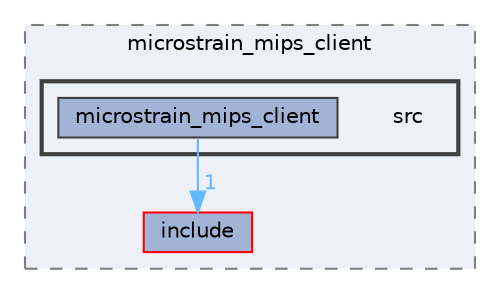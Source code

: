 digraph "smacc_client_library/microstrain_mips_client/src"
{
 // LATEX_PDF_SIZE
  bgcolor="transparent";
  edge [fontname=Helvetica,fontsize=10,labelfontname=Helvetica,labelfontsize=10];
  node [fontname=Helvetica,fontsize=10,shape=box,height=0.2,width=0.4];
  compound=true
  subgraph clusterdir_1dfb8aa8bf52697b990106530ad84ca8 {
    graph [ bgcolor="#edf0f7", pencolor="grey50", label="microstrain_mips_client", fontname=Helvetica,fontsize=10 style="filled,dashed", URL="dir_1dfb8aa8bf52697b990106530ad84ca8.html",tooltip=""]
  dir_8a8a49f061e56144ab95f147885a8797 [label="include", fillcolor="#a2b4d6", color="red", style="filled", URL="dir_8a8a49f061e56144ab95f147885a8797.html",tooltip=""];
  subgraph clusterdir_e4e0dd75dd3443d0aabaa02da328f620 {
    graph [ bgcolor="#edf0f7", pencolor="grey25", label="", fontname=Helvetica,fontsize=10 style="filled,bold", URL="dir_e4e0dd75dd3443d0aabaa02da328f620.html",tooltip=""]
    dir_e4e0dd75dd3443d0aabaa02da328f620 [shape=plaintext, label="src"];
  dir_705beb5bb464738cd82142b183de611b [label="microstrain_mips_client", fillcolor="#a2b4d6", color="grey25", style="filled", URL="dir_705beb5bb464738cd82142b183de611b.html",tooltip=""];
  }
  }
  dir_705beb5bb464738cd82142b183de611b->dir_8a8a49f061e56144ab95f147885a8797 [headlabel="1", labeldistance=1.5 headhref="dir_000065_000041.html" color="steelblue1" fontcolor="steelblue1"];
}
